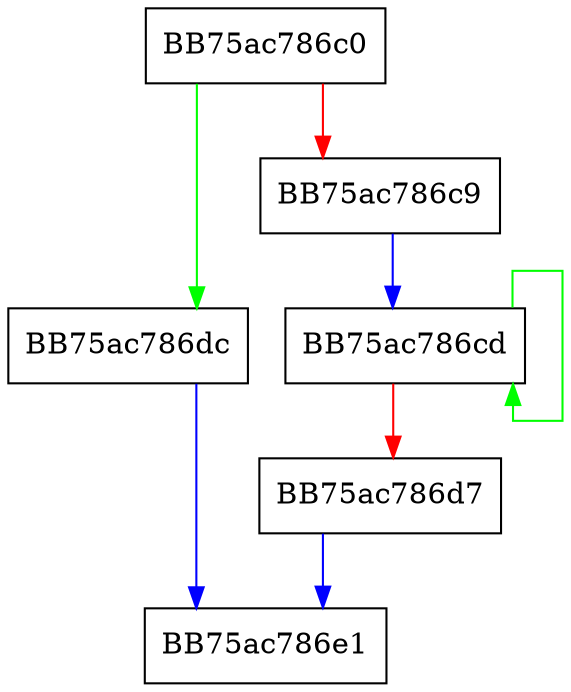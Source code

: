 digraph WPP_SF_sdL {
  node [shape="box"];
  graph [splines=ortho];
  BB75ac786c0 -> BB75ac786dc [color="green"];
  BB75ac786c0 -> BB75ac786c9 [color="red"];
  BB75ac786c9 -> BB75ac786cd [color="blue"];
  BB75ac786cd -> BB75ac786cd [color="green"];
  BB75ac786cd -> BB75ac786d7 [color="red"];
  BB75ac786d7 -> BB75ac786e1 [color="blue"];
  BB75ac786dc -> BB75ac786e1 [color="blue"];
}